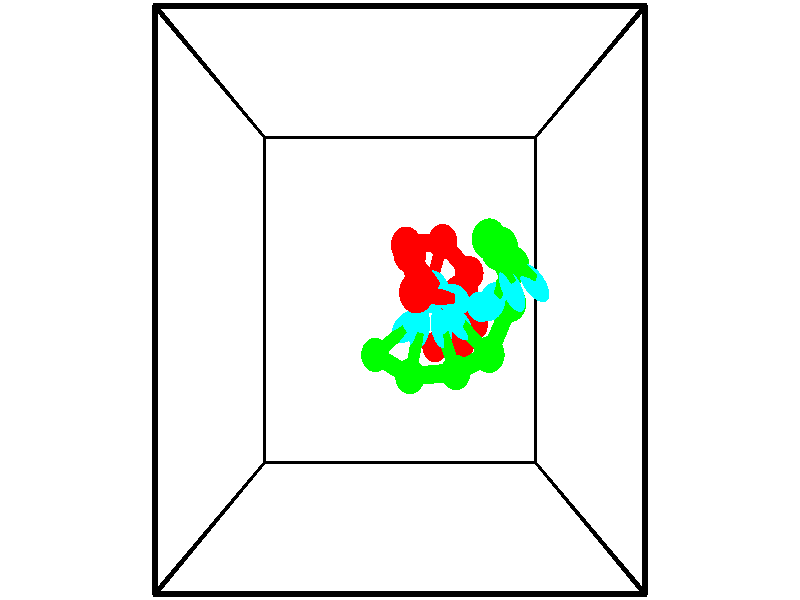 // switches for output
#declare DRAW_BASES = 1; // possible values are 0, 1; only relevant for DNA ribbons
#declare DRAW_BASES_TYPE = 3; // possible values are 1, 2, 3; only relevant for DNA ribbons
#declare DRAW_FOG = 0; // set to 1 to enable fog

#include "colors.inc"

#include "transforms.inc"
background { rgb <1, 1, 1>}

#default {
   normal{
       ripples 0.25
       frequency 0.20
       turbulence 0.2
       lambda 5
   }
	finish {
		phong 0.1
		phong_size 40.
	}
}

// original window dimensions: 1024x640


// camera settings

camera {
	sky <-0, 1, 0>
	up <-0, 1, 0>
	right 1.6 * <1, 0, 0>
	location <2.5, 2.5, 11.1562>
	look_at <2.5, 2.5, 2.5>
	direction <0, 0, -8.6562>
	angle 67.0682
}


# declare cpy_camera_pos = <2.5, 2.5, 11.1562>;
# if (DRAW_FOG = 1)
fog {
	fog_type 2
	up vnormalize(cpy_camera_pos)
	color rgbt<1,1,1,0.3>
	distance 1e-5
	fog_alt 3e-3
	fog_offset 4
}
# end


// LIGHTS

# declare lum = 6;
global_settings {
	ambient_light rgb lum * <0.05, 0.05, 0.05>
	max_trace_level 15
}# declare cpy_direct_light_amount = 0.25;
light_source
{	1000 * <-1, -1, 1>,
	rgb lum * cpy_direct_light_amount
	parallel
}

light_source
{	1000 * <1, 1, -1>,
	rgb lum * cpy_direct_light_amount
	parallel
}

// strand 0

// nucleotide -1

// particle -1
sphere {
	<3.194396, 1.723920, -0.813446> 0.250000
	pigment { color rgbt <1,0,0,0> }
	no_shadow
}
cylinder {
	<3.289042, 2.108812, -0.759590>,  <3.345829, 2.339747, -0.727277>, 0.100000
	pigment { color rgbt <1,0,0,0> }
	no_shadow
}
cylinder {
	<3.289042, 2.108812, -0.759590>,  <3.194396, 1.723920, -0.813446>, 0.100000
	pigment { color rgbt <1,0,0,0> }
	no_shadow
}

// particle -1
sphere {
	<3.289042, 2.108812, -0.759590> 0.100000
	pigment { color rgbt <1,0,0,0> }
	no_shadow
}
sphere {
	0, 1
	scale<0.080000,0.200000,0.300000>
	matrix <-0.210123, -0.084618, 0.974006,
		0.948611, -0.258754, 0.182165,
		0.236614, 0.962230, 0.134639,
		3.360026, 2.397481, -0.719198>
	pigment { color rgbt <0,1,1,0> }
	no_shadow
}
cylinder {
	<3.650908, 1.790718, -0.297977>,  <3.194396, 1.723920, -0.813446>, 0.130000
	pigment { color rgbt <1,0,0,0> }
	no_shadow
}

// nucleotide -1

// particle -1
sphere {
	<3.650908, 1.790718, -0.297977> 0.250000
	pigment { color rgbt <1,0,0,0> }
	no_shadow
}
cylinder {
	<3.475710, 2.150267, -0.303469>,  <3.370591, 2.365996, -0.306763>, 0.100000
	pigment { color rgbt <1,0,0,0> }
	no_shadow
}
cylinder {
	<3.475710, 2.150267, -0.303469>,  <3.650908, 1.790718, -0.297977>, 0.100000
	pigment { color rgbt <1,0,0,0> }
	no_shadow
}

// particle -1
sphere {
	<3.475710, 2.150267, -0.303469> 0.100000
	pigment { color rgbt <1,0,0,0> }
	no_shadow
}
sphere {
	0, 1
	scale<0.080000,0.200000,0.300000>
	matrix <-0.015132, 0.007897, 0.999855,
		0.898850, 0.438140, 0.010143,
		-0.437996, 0.898872, -0.013728,
		3.344311, 2.419928, -0.307587>
	pigment { color rgbt <0,1,1,0> }
	no_shadow
}
cylinder {
	<3.830178, 2.137295, 0.292811>,  <3.650908, 1.790718, -0.297977>, 0.130000
	pigment { color rgbt <1,0,0,0> }
	no_shadow
}

// nucleotide -1

// particle -1
sphere {
	<3.830178, 2.137295, 0.292811> 0.250000
	pigment { color rgbt <1,0,0,0> }
	no_shadow
}
cylinder {
	<3.488354, 2.321478, 0.196722>,  <3.283259, 2.431987, 0.139069>, 0.100000
	pigment { color rgbt <1,0,0,0> }
	no_shadow
}
cylinder {
	<3.488354, 2.321478, 0.196722>,  <3.830178, 2.137295, 0.292811>, 0.100000
	pigment { color rgbt <1,0,0,0> }
	no_shadow
}

// particle -1
sphere {
	<3.488354, 2.321478, 0.196722> 0.100000
	pigment { color rgbt <1,0,0,0> }
	no_shadow
}
sphere {
	0, 1
	scale<0.080000,0.200000,0.300000>
	matrix <-0.226853, 0.085142, 0.970200,
		0.467187, 0.883590, 0.031697,
		-0.854561, 0.460456, -0.240222,
		3.231986, 2.459615, 0.124655>
	pigment { color rgbt <0,1,1,0> }
	no_shadow
}
cylinder {
	<3.709429, 2.889860, 0.593421>,  <3.830178, 2.137295, 0.292811>, 0.130000
	pigment { color rgbt <1,0,0,0> }
	no_shadow
}

// nucleotide -1

// particle -1
sphere {
	<3.709429, 2.889860, 0.593421> 0.250000
	pigment { color rgbt <1,0,0,0> }
	no_shadow
}
cylinder {
	<3.368761, 2.689131, 0.532976>,  <3.164361, 2.568693, 0.496709>, 0.100000
	pigment { color rgbt <1,0,0,0> }
	no_shadow
}
cylinder {
	<3.368761, 2.689131, 0.532976>,  <3.709429, 2.889860, 0.593421>, 0.100000
	pigment { color rgbt <1,0,0,0> }
	no_shadow
}

// particle -1
sphere {
	<3.368761, 2.689131, 0.532976> 0.100000
	pigment { color rgbt <1,0,0,0> }
	no_shadow
}
sphere {
	0, 1
	scale<0.080000,0.200000,0.300000>
	matrix <-0.200403, 0.045415, 0.978660,
		-0.484251, 0.863777, -0.139245,
		-0.851668, -0.501823, -0.151111,
		3.113261, 2.538584, 0.487643>
	pigment { color rgbt <0,1,1,0> }
	no_shadow
}
cylinder {
	<3.231332, 3.334721, 0.799882>,  <3.709429, 2.889860, 0.593421>, 0.130000
	pigment { color rgbt <1,0,0,0> }
	no_shadow
}

// nucleotide -1

// particle -1
sphere {
	<3.231332, 3.334721, 0.799882> 0.250000
	pigment { color rgbt <1,0,0,0> }
	no_shadow
}
cylinder {
	<3.106674, 2.955702, 0.828251>,  <3.031879, 2.728290, 0.845272>, 0.100000
	pigment { color rgbt <1,0,0,0> }
	no_shadow
}
cylinder {
	<3.106674, 2.955702, 0.828251>,  <3.231332, 3.334721, 0.799882>, 0.100000
	pigment { color rgbt <1,0,0,0> }
	no_shadow
}

// particle -1
sphere {
	<3.106674, 2.955702, 0.828251> 0.100000
	pigment { color rgbt <1,0,0,0> }
	no_shadow
}
sphere {
	0, 1
	scale<0.080000,0.200000,0.300000>
	matrix <0.066558, 0.052687, 0.996391,
		-0.947864, 0.315241, 0.046647,
		-0.311645, -0.947548, 0.070922,
		3.013180, 2.671438, 0.849527>
	pigment { color rgbt <0,1,1,0> }
	no_shadow
}
cylinder {
	<2.600151, 3.249251, 1.295176>,  <3.231332, 3.334721, 0.799882>, 0.130000
	pigment { color rgbt <1,0,0,0> }
	no_shadow
}

// nucleotide -1

// particle -1
sphere {
	<2.600151, 3.249251, 1.295176> 0.250000
	pigment { color rgbt <1,0,0,0> }
	no_shadow
}
cylinder {
	<2.817392, 2.914934, 1.262955>,  <2.947737, 2.714344, 1.243622>, 0.100000
	pigment { color rgbt <1,0,0,0> }
	no_shadow
}
cylinder {
	<2.817392, 2.914934, 1.262955>,  <2.600151, 3.249251, 1.295176>, 0.100000
	pigment { color rgbt <1,0,0,0> }
	no_shadow
}

// particle -1
sphere {
	<2.817392, 2.914934, 1.262955> 0.100000
	pigment { color rgbt <1,0,0,0> }
	no_shadow
}
sphere {
	0, 1
	scale<0.080000,0.200000,0.300000>
	matrix <0.161571, 0.009883, 0.986812,
		-0.823974, -0.548956, 0.140408,
		0.543104, -0.835793, -0.080553,
		2.980324, 2.664196, 1.238789>
	pigment { color rgbt <0,1,1,0> }
	no_shadow
}
cylinder {
	<2.649607, 3.088287, 2.036660>,  <2.600151, 3.249251, 1.295176>, 0.130000
	pigment { color rgbt <1,0,0,0> }
	no_shadow
}

// nucleotide -1

// particle -1
sphere {
	<2.649607, 3.088287, 2.036660> 0.250000
	pigment { color rgbt <1,0,0,0> }
	no_shadow
}
cylinder {
	<2.896708, 2.831347, 1.855213>,  <3.044968, 2.677182, 1.746345>, 0.100000
	pigment { color rgbt <1,0,0,0> }
	no_shadow
}
cylinder {
	<2.896708, 2.831347, 1.855213>,  <2.649607, 3.088287, 2.036660>, 0.100000
	pigment { color rgbt <1,0,0,0> }
	no_shadow
}

// particle -1
sphere {
	<2.896708, 2.831347, 1.855213> 0.100000
	pigment { color rgbt <1,0,0,0> }
	no_shadow
}
sphere {
	0, 1
	scale<0.080000,0.200000,0.300000>
	matrix <0.529232, -0.087052, 0.843999,
		-0.581633, -0.761450, 0.286177,
		0.617751, -0.642352, -0.453616,
		3.082033, 2.638641, 1.719128>
	pigment { color rgbt <0,1,1,0> }
	no_shadow
}
cylinder {
	<2.736274, 2.589815, 2.475213>,  <2.649607, 3.088287, 2.036660>, 0.130000
	pigment { color rgbt <1,0,0,0> }
	no_shadow
}

// nucleotide -1

// particle -1
sphere {
	<2.736274, 2.589815, 2.475213> 0.250000
	pigment { color rgbt <1,0,0,0> }
	no_shadow
}
cylinder {
	<3.066555, 2.538359, 2.255516>,  <3.264724, 2.507485, 2.123698>, 0.100000
	pigment { color rgbt <1,0,0,0> }
	no_shadow
}
cylinder {
	<3.066555, 2.538359, 2.255516>,  <2.736274, 2.589815, 2.475213>, 0.100000
	pigment { color rgbt <1,0,0,0> }
	no_shadow
}

// particle -1
sphere {
	<3.066555, 2.538359, 2.255516> 0.100000
	pigment { color rgbt <1,0,0,0> }
	no_shadow
}
sphere {
	0, 1
	scale<0.080000,0.200000,0.300000>
	matrix <0.560867, 0.083019, 0.823733,
		-0.060369, -0.988210, 0.140700,
		0.825702, -0.128641, -0.549243,
		3.314266, 2.499767, 2.090743>
	pigment { color rgbt <0,1,1,0> }
	no_shadow
}
// strand 1

// nucleotide -1

// particle -1
sphere {
	<3.838977, 3.079324, 3.018093> 0.250000
	pigment { color rgbt <0,1,0,0> }
	no_shadow
}
cylinder {
	<4.140778, 2.861856, 2.871042>,  <4.321858, 2.731376, 2.782812>, 0.100000
	pigment { color rgbt <0,1,0,0> }
	no_shadow
}
cylinder {
	<4.140778, 2.861856, 2.871042>,  <3.838977, 3.079324, 3.018093>, 0.100000
	pigment { color rgbt <0,1,0,0> }
	no_shadow
}

// particle -1
sphere {
	<4.140778, 2.861856, 2.871042> 0.100000
	pigment { color rgbt <0,1,0,0> }
	no_shadow
}
sphere {
	0, 1
	scale<0.080000,0.200000,0.300000>
	matrix <-0.610742, -0.376581, -0.696550,
		0.240251, 0.750074, -0.616173,
		0.754502, -0.543669, -0.367628,
		4.367128, 2.698756, 2.760754>
	pigment { color rgbt <0,1,1,0> }
	no_shadow
}
cylinder {
	<3.802313, 3.243860, 2.319602>,  <3.838977, 3.079324, 3.018093>, 0.130000
	pigment { color rgbt <0,1,0,0> }
	no_shadow
}

// nucleotide -1

// particle -1
sphere {
	<3.802313, 3.243860, 2.319602> 0.250000
	pigment { color rgbt <0,1,0,0> }
	no_shadow
}
cylinder {
	<3.986382, 2.892130, 2.368643>,  <4.096822, 2.681092, 2.398067>, 0.100000
	pigment { color rgbt <0,1,0,0> }
	no_shadow
}
cylinder {
	<3.986382, 2.892130, 2.368643>,  <3.802313, 3.243860, 2.319602>, 0.100000
	pigment { color rgbt <0,1,0,0> }
	no_shadow
}

// particle -1
sphere {
	<3.986382, 2.892130, 2.368643> 0.100000
	pigment { color rgbt <0,1,0,0> }
	no_shadow
}
sphere {
	0, 1
	scale<0.080000,0.200000,0.300000>
	matrix <-0.565211, -0.396639, -0.723335,
		0.684675, 0.263562, -0.679526,
		0.460170, -0.879325, 0.122601,
		4.124433, 2.628332, 2.405423>
	pigment { color rgbt <0,1,1,0> }
	no_shadow
}
cylinder {
	<4.269850, 2.948419, 1.702625>,  <3.802313, 3.243860, 2.319602>, 0.130000
	pigment { color rgbt <0,1,0,0> }
	no_shadow
}

// nucleotide -1

// particle -1
sphere {
	<4.269850, 2.948419, 1.702625> 0.250000
	pigment { color rgbt <0,1,0,0> }
	no_shadow
}
cylinder {
	<4.052662, 2.682048, 1.907261>,  <3.922349, 2.522225, 2.030042>, 0.100000
	pigment { color rgbt <0,1,0,0> }
	no_shadow
}
cylinder {
	<4.052662, 2.682048, 1.907261>,  <4.269850, 2.948419, 1.702625>, 0.100000
	pigment { color rgbt <0,1,0,0> }
	no_shadow
}

// particle -1
sphere {
	<4.052662, 2.682048, 1.907261> 0.100000
	pigment { color rgbt <0,1,0,0> }
	no_shadow
}
sphere {
	0, 1
	scale<0.080000,0.200000,0.300000>
	matrix <-0.409779, -0.321645, -0.853596,
		0.732983, -0.673115, -0.098240,
		-0.542970, -0.665928, 0.511589,
		3.889771, 2.482269, 2.060738>
	pigment { color rgbt <0,1,1,0> }
	no_shadow
}
cylinder {
	<4.306705, 2.451957, 1.293123>,  <4.269850, 2.948419, 1.702625>, 0.130000
	pigment { color rgbt <0,1,0,0> }
	no_shadow
}

// nucleotide -1

// particle -1
sphere {
	<4.306705, 2.451957, 1.293123> 0.250000
	pigment { color rgbt <0,1,0,0> }
	no_shadow
}
cylinder {
	<3.996872, 2.429543, 1.545116>,  <3.810972, 2.416095, 1.696313>, 0.100000
	pigment { color rgbt <0,1,0,0> }
	no_shadow
}
cylinder {
	<3.996872, 2.429543, 1.545116>,  <4.306705, 2.451957, 1.293123>, 0.100000
	pigment { color rgbt <0,1,0,0> }
	no_shadow
}

// particle -1
sphere {
	<3.996872, 2.429543, 1.545116> 0.100000
	pigment { color rgbt <0,1,0,0> }
	no_shadow
}
sphere {
	0, 1
	scale<0.080000,0.200000,0.300000>
	matrix <-0.607748, -0.209830, -0.765907,
		0.175107, -0.976131, 0.128475,
		-0.774583, -0.056035, 0.629985,
		3.764497, 2.412733, 1.734112>
	pigment { color rgbt <0,1,1,0> }
	no_shadow
}
cylinder {
	<3.950642, 1.759912, 1.320196>,  <4.306705, 2.451957, 1.293123>, 0.130000
	pigment { color rgbt <0,1,0,0> }
	no_shadow
}

// nucleotide -1

// particle -1
sphere {
	<3.950642, 1.759912, 1.320196> 0.250000
	pigment { color rgbt <0,1,0,0> }
	no_shadow
}
cylinder {
	<3.655628, 2.009645, 1.423151>,  <3.478620, 2.159486, 1.484924>, 0.100000
	pigment { color rgbt <0,1,0,0> }
	no_shadow
}
cylinder {
	<3.655628, 2.009645, 1.423151>,  <3.950642, 1.759912, 1.320196>, 0.100000
	pigment { color rgbt <0,1,0,0> }
	no_shadow
}

// particle -1
sphere {
	<3.655628, 2.009645, 1.423151> 0.100000
	pigment { color rgbt <0,1,0,0> }
	no_shadow
}
sphere {
	0, 1
	scale<0.080000,0.200000,0.300000>
	matrix <-0.564241, -0.360298, -0.742845,
		-0.371063, -0.693089, 0.618013,
		-0.737527, 0.624350, 0.257376,
		3.434368, 2.196946, 1.500367>
	pigment { color rgbt <0,1,1,0> }
	no_shadow
}
cylinder {
	<3.443065, 1.479523, 0.927788>,  <3.950642, 1.759912, 1.320196>, 0.130000
	pigment { color rgbt <0,1,0,0> }
	no_shadow
}

// nucleotide -1

// particle -1
sphere {
	<3.443065, 1.479523, 0.927788> 0.250000
	pigment { color rgbt <0,1,0,0> }
	no_shadow
}
cylinder {
	<3.296833, 1.835659, 1.036341>,  <3.209094, 2.049340, 1.101472>, 0.100000
	pigment { color rgbt <0,1,0,0> }
	no_shadow
}
cylinder {
	<3.296833, 1.835659, 1.036341>,  <3.443065, 1.479523, 0.927788>, 0.100000
	pigment { color rgbt <0,1,0,0> }
	no_shadow
}

// particle -1
sphere {
	<3.296833, 1.835659, 1.036341> 0.100000
	pigment { color rgbt <0,1,0,0> }
	no_shadow
}
sphere {
	0, 1
	scale<0.080000,0.200000,0.300000>
	matrix <-0.614087, -0.011608, -0.789153,
		-0.699463, -0.455150, 0.550989,
		-0.365579, 0.890339, 0.271382,
		3.187159, 2.102761, 1.117755>
	pigment { color rgbt <0,1,1,0> }
	no_shadow
}
cylinder {
	<2.668685, 1.418566, 0.899727>,  <3.443065, 1.479523, 0.927788>, 0.130000
	pigment { color rgbt <0,1,0,0> }
	no_shadow
}

// nucleotide -1

// particle -1
sphere {
	<2.668685, 1.418566, 0.899727> 0.250000
	pigment { color rgbt <0,1,0,0> }
	no_shadow
}
cylinder {
	<2.759434, 1.807984, 0.888863>,  <2.813883, 2.041636, 0.882344>, 0.100000
	pigment { color rgbt <0,1,0,0> }
	no_shadow
}
cylinder {
	<2.759434, 1.807984, 0.888863>,  <2.668685, 1.418566, 0.899727>, 0.100000
	pigment { color rgbt <0,1,0,0> }
	no_shadow
}

// particle -1
sphere {
	<2.759434, 1.807984, 0.888863> 0.100000
	pigment { color rgbt <0,1,0,0> }
	no_shadow
}
sphere {
	0, 1
	scale<0.080000,0.200000,0.300000>
	matrix <-0.432678, 0.075767, -0.898359,
		-0.872536, 0.215563, 0.438422,
		0.226871, 0.973546, -0.027160,
		2.827495, 2.100048, 0.880715>
	pigment { color rgbt <0,1,1,0> }
	no_shadow
}
cylinder {
	<2.064368, 1.693633, 0.515550>,  <2.668685, 1.418566, 0.899727>, 0.130000
	pigment { color rgbt <0,1,0,0> }
	no_shadow
}

// nucleotide -1

// particle -1
sphere {
	<2.064368, 1.693633, 0.515550> 0.250000
	pigment { color rgbt <0,1,0,0> }
	no_shadow
}
cylinder {
	<2.385590, 1.930764, 0.491362>,  <2.578323, 2.073043, 0.476849>, 0.100000
	pigment { color rgbt <0,1,0,0> }
	no_shadow
}
cylinder {
	<2.385590, 1.930764, 0.491362>,  <2.064368, 1.693633, 0.515550>, 0.100000
	pigment { color rgbt <0,1,0,0> }
	no_shadow
}

// particle -1
sphere {
	<2.385590, 1.930764, 0.491362> 0.100000
	pigment { color rgbt <0,1,0,0> }
	no_shadow
}
sphere {
	0, 1
	scale<0.080000,0.200000,0.300000>
	matrix <-0.056229, -0.025639, -0.998089,
		-0.593246, 0.804920, 0.012744,
		0.803055, 0.592828, -0.060470,
		2.626506, 2.108613, 0.473221>
	pigment { color rgbt <0,1,1,0> }
	no_shadow
}
// box output
cylinder {
	<0.000000, 0.000000, 0.000000>,  <5.000000, 0.000000, 0.000000>, 0.025000
	pigment { color rgbt <0,0,0,0> }
	no_shadow
}
cylinder {
	<0.000000, 0.000000, 0.000000>,  <0.000000, 5.000000, 0.000000>, 0.025000
	pigment { color rgbt <0,0,0,0> }
	no_shadow
}
cylinder {
	<0.000000, 0.000000, 0.000000>,  <0.000000, 0.000000, 5.000000>, 0.025000
	pigment { color rgbt <0,0,0,0> }
	no_shadow
}
cylinder {
	<5.000000, 5.000000, 5.000000>,  <0.000000, 5.000000, 5.000000>, 0.025000
	pigment { color rgbt <0,0,0,0> }
	no_shadow
}
cylinder {
	<5.000000, 5.000000, 5.000000>,  <5.000000, 0.000000, 5.000000>, 0.025000
	pigment { color rgbt <0,0,0,0> }
	no_shadow
}
cylinder {
	<5.000000, 5.000000, 5.000000>,  <5.000000, 5.000000, 0.000000>, 0.025000
	pigment { color rgbt <0,0,0,0> }
	no_shadow
}
cylinder {
	<0.000000, 0.000000, 5.000000>,  <0.000000, 5.000000, 5.000000>, 0.025000
	pigment { color rgbt <0,0,0,0> }
	no_shadow
}
cylinder {
	<0.000000, 0.000000, 5.000000>,  <5.000000, 0.000000, 5.000000>, 0.025000
	pigment { color rgbt <0,0,0,0> }
	no_shadow
}
cylinder {
	<5.000000, 5.000000, 0.000000>,  <0.000000, 5.000000, 0.000000>, 0.025000
	pigment { color rgbt <0,0,0,0> }
	no_shadow
}
cylinder {
	<5.000000, 5.000000, 0.000000>,  <5.000000, 0.000000, 0.000000>, 0.025000
	pigment { color rgbt <0,0,0,0> }
	no_shadow
}
cylinder {
	<5.000000, 0.000000, 5.000000>,  <5.000000, 0.000000, 0.000000>, 0.025000
	pigment { color rgbt <0,0,0,0> }
	no_shadow
}
cylinder {
	<0.000000, 5.000000, 0.000000>,  <0.000000, 5.000000, 5.000000>, 0.025000
	pigment { color rgbt <0,0,0,0> }
	no_shadow
}
// end of box output
